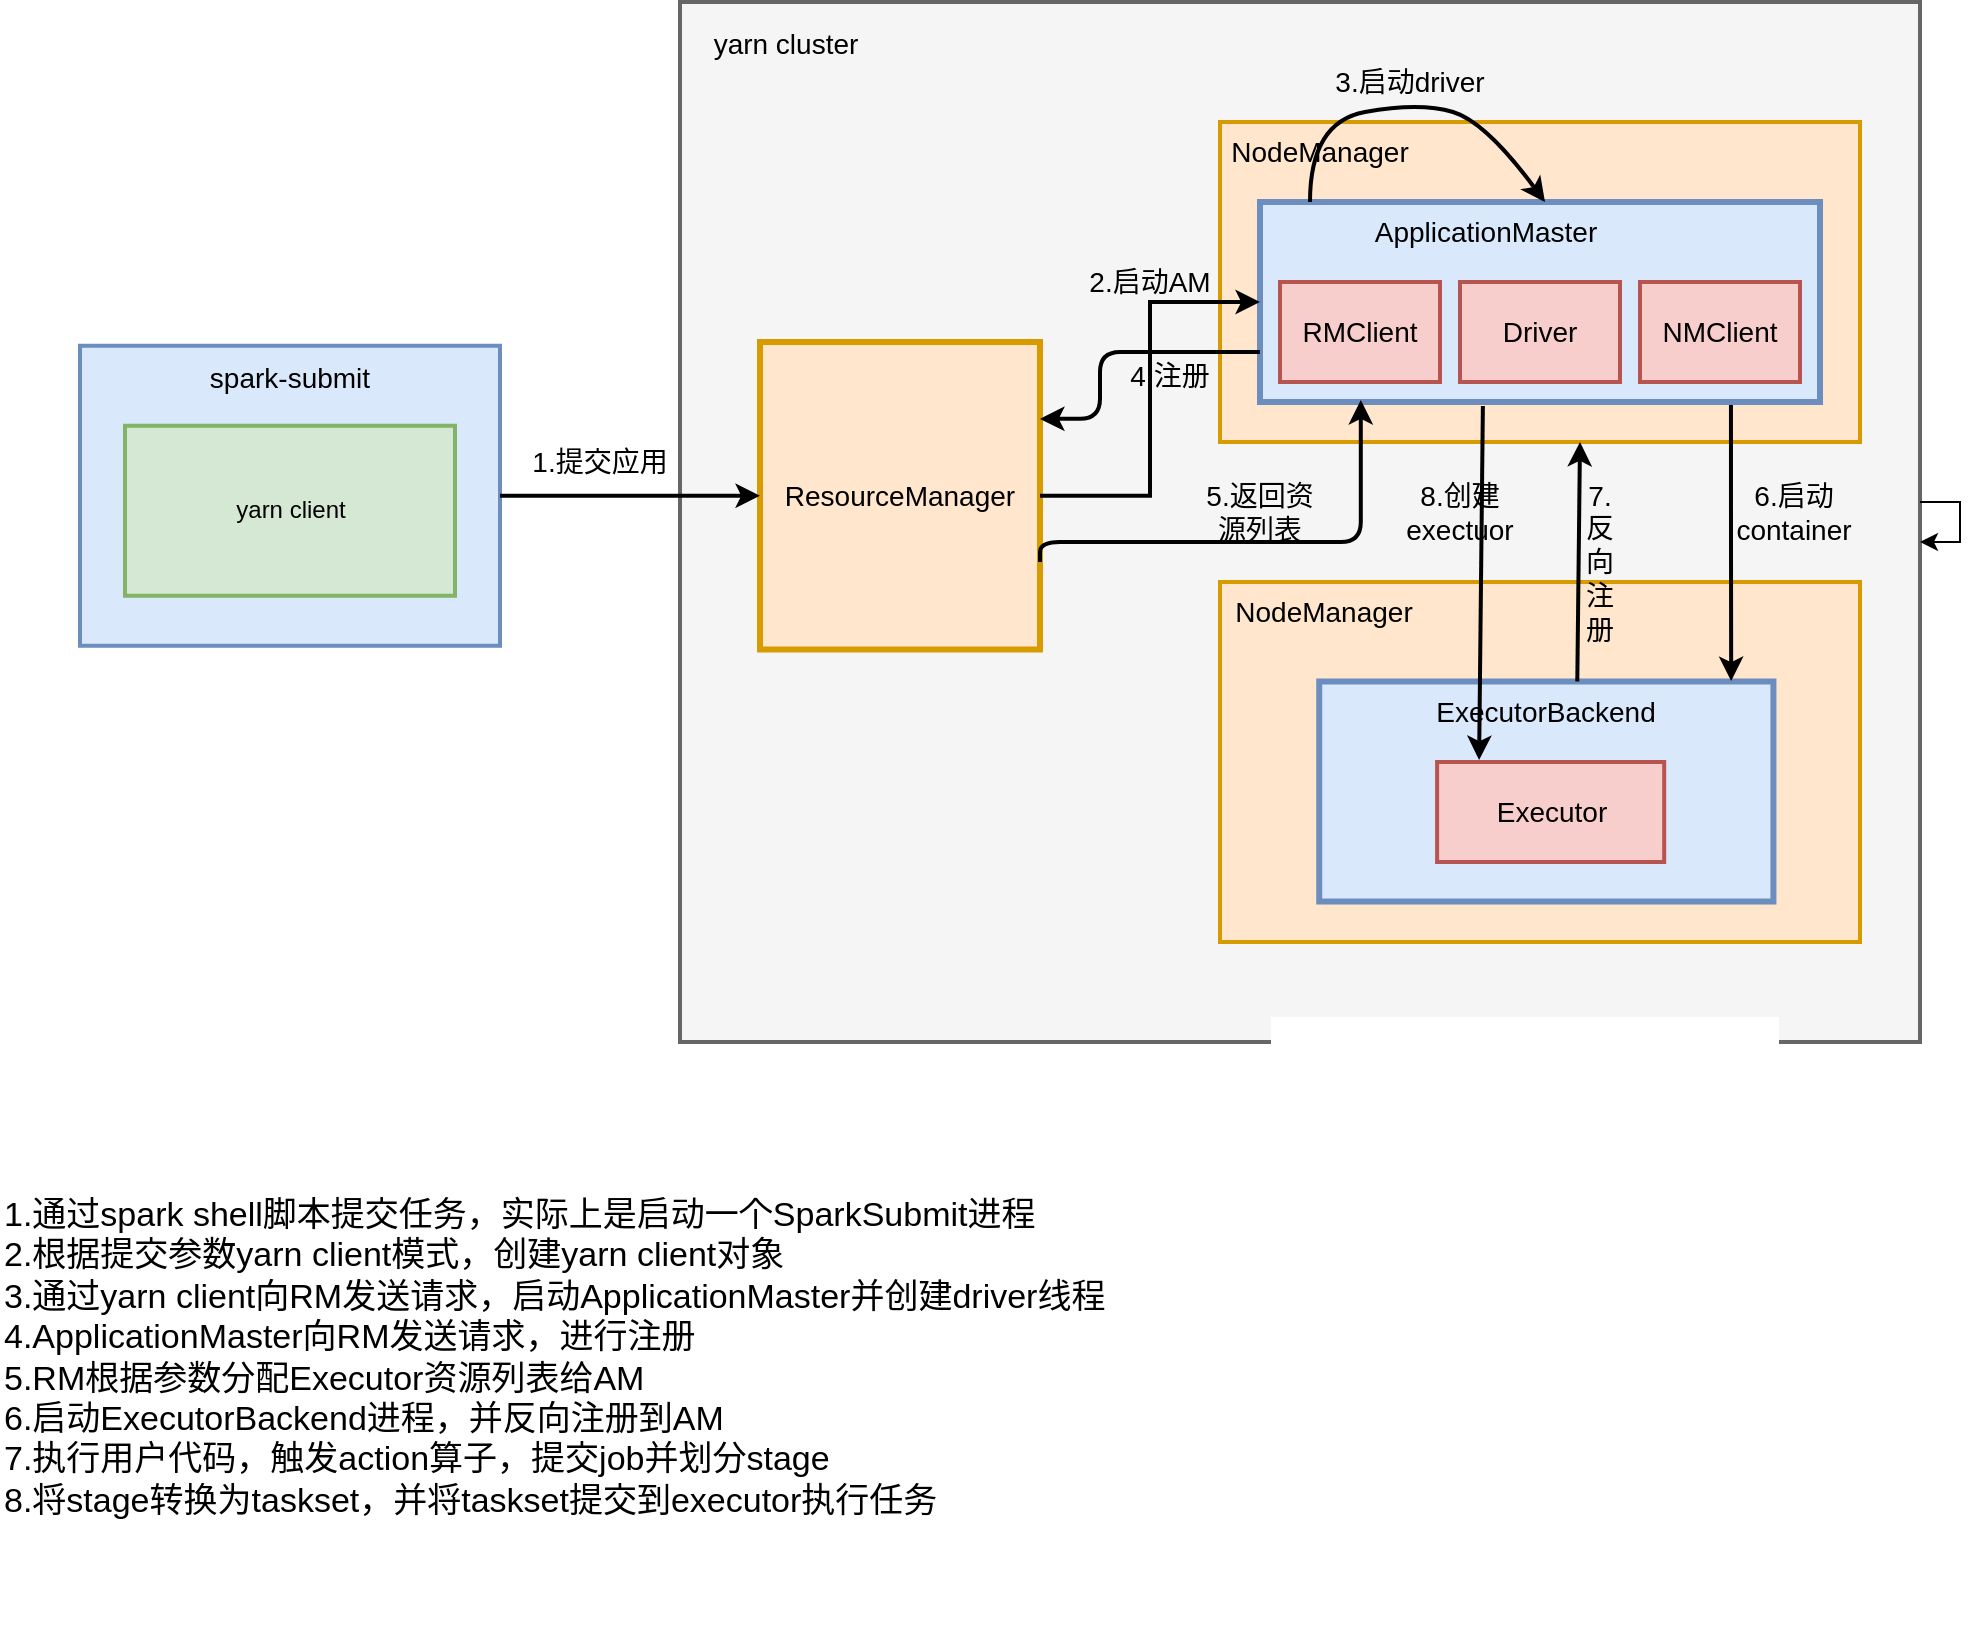 <mxfile version="20.7.4" type="github">
  <diagram id="vL_ZW2GjzOR5XGSFY2h0" name="第 1 页">
    <mxGraphModel dx="1781" dy="616" grid="1" gridSize="10" guides="1" tooltips="1" connect="1" arrows="1" fold="1" page="1" pageScale="1" pageWidth="827" pageHeight="1169" math="0" shadow="0">
      <root>
        <mxCell id="0" />
        <mxCell id="1" parent="0" />
        <mxCell id="IfTZV-X-oj_eFWKhyQgy-4" value="" style="rounded=0;whiteSpace=wrap;html=1;strokeWidth=2;fillColor=#f5f5f5;fontColor=#333333;strokeColor=#666666;" vertex="1" parent="1">
          <mxGeometry x="330" y="90" width="620" height="520" as="geometry" />
        </mxCell>
        <mxCell id="IfTZV-X-oj_eFWKhyQgy-5" value="&lt;font style=&quot;font-size: 14px;&quot;&gt;yarn cluster&lt;/font&gt;" style="text;html=1;strokeColor=none;fillColor=none;align=center;verticalAlign=middle;whiteSpace=wrap;rounded=0;strokeWidth=2;" vertex="1" parent="1">
          <mxGeometry x="338" y="96" width="90" height="30" as="geometry" />
        </mxCell>
        <mxCell id="IfTZV-X-oj_eFWKhyQgy-9" value="ResourceManager" style="rounded=0;whiteSpace=wrap;html=1;strokeWidth=3;fontSize=14;fillColor=#ffe6cc;strokeColor=#d79b00;" vertex="1" parent="1">
          <mxGeometry x="370" y="260" width="140" height="153.75" as="geometry" />
        </mxCell>
        <mxCell id="IfTZV-X-oj_eFWKhyQgy-21" value="" style="group" vertex="1" connectable="0" parent="1">
          <mxGeometry x="30" y="261.88" width="210" height="150" as="geometry" />
        </mxCell>
        <mxCell id="IfTZV-X-oj_eFWKhyQgy-1" value="" style="rounded=0;whiteSpace=wrap;html=1;fillColor=#dae8fc;strokeColor=#6c8ebf;strokeWidth=2;" vertex="1" parent="IfTZV-X-oj_eFWKhyQgy-21">
          <mxGeometry width="210" height="150" as="geometry" />
        </mxCell>
        <mxCell id="IfTZV-X-oj_eFWKhyQgy-2" value="&lt;font style=&quot;font-size: 14px;&quot;&gt;spark-submit&lt;/font&gt;" style="text;html=1;strokeColor=none;fillColor=none;align=center;verticalAlign=middle;whiteSpace=wrap;rounded=0;strokeWidth=2;" vertex="1" parent="IfTZV-X-oj_eFWKhyQgy-21">
          <mxGeometry x="60" y="6" width="90" height="20" as="geometry" />
        </mxCell>
        <mxCell id="IfTZV-X-oj_eFWKhyQgy-3" value="yarn client" style="rounded=0;whiteSpace=wrap;html=1;strokeWidth=2;fillColor=#d5e8d4;strokeColor=#82b366;" vertex="1" parent="IfTZV-X-oj_eFWKhyQgy-21">
          <mxGeometry x="22.5" y="40" width="165" height="85" as="geometry" />
        </mxCell>
        <mxCell id="IfTZV-X-oj_eFWKhyQgy-22" value="" style="edgeStyle=orthogonalEdgeStyle;rounded=0;orthogonalLoop=1;jettySize=auto;html=1;fontSize=14;strokeWidth=2;" edge="1" parent="1" source="IfTZV-X-oj_eFWKhyQgy-1" target="IfTZV-X-oj_eFWKhyQgy-9">
          <mxGeometry relative="1" as="geometry" />
        </mxCell>
        <mxCell id="IfTZV-X-oj_eFWKhyQgy-23" style="edgeStyle=orthogonalEdgeStyle;rounded=0;orthogonalLoop=1;jettySize=auto;html=1;fontSize=14;" edge="1" parent="1" source="IfTZV-X-oj_eFWKhyQgy-4" target="IfTZV-X-oj_eFWKhyQgy-4">
          <mxGeometry relative="1" as="geometry" />
        </mxCell>
        <mxCell id="IfTZV-X-oj_eFWKhyQgy-24" value="1.提交应用" style="text;html=1;strokeColor=none;fillColor=none;align=center;verticalAlign=middle;whiteSpace=wrap;rounded=0;strokeWidth=2;fontSize=14;" vertex="1" parent="1">
          <mxGeometry x="250" y="310" width="80" height="20" as="geometry" />
        </mxCell>
        <mxCell id="IfTZV-X-oj_eFWKhyQgy-26" value="2.启动AM" style="text;html=1;strokeColor=none;fillColor=none;align=center;verticalAlign=middle;whiteSpace=wrap;rounded=0;strokeWidth=2;fontSize=14;" vertex="1" parent="1">
          <mxGeometry x="530" y="215" width="70" height="30" as="geometry" />
        </mxCell>
        <mxCell id="IfTZV-X-oj_eFWKhyQgy-27" value="" style="group" vertex="1" connectable="0" parent="1">
          <mxGeometry x="600" y="150" width="320" height="160" as="geometry" />
        </mxCell>
        <mxCell id="IfTZV-X-oj_eFWKhyQgy-6" value="" style="rounded=0;whiteSpace=wrap;html=1;strokeWidth=2;fontSize=14;fillColor=#ffe6cc;strokeColor=#d79b00;" vertex="1" parent="IfTZV-X-oj_eFWKhyQgy-27">
          <mxGeometry width="320" height="160" as="geometry" />
        </mxCell>
        <mxCell id="IfTZV-X-oj_eFWKhyQgy-10" value="NodeManager" style="text;html=1;strokeColor=none;fillColor=none;align=center;verticalAlign=middle;whiteSpace=wrap;rounded=0;strokeWidth=3;fontSize=14;" vertex="1" parent="IfTZV-X-oj_eFWKhyQgy-27">
          <mxGeometry x="20" width="60" height="30" as="geometry" />
        </mxCell>
        <mxCell id="IfTZV-X-oj_eFWKhyQgy-12" value="" style="rounded=0;whiteSpace=wrap;html=1;strokeWidth=3;fontSize=14;fillColor=#dae8fc;strokeColor=#6c8ebf;" vertex="1" parent="IfTZV-X-oj_eFWKhyQgy-27">
          <mxGeometry x="20" y="40" width="280" height="100" as="geometry" />
        </mxCell>
        <mxCell id="IfTZV-X-oj_eFWKhyQgy-14" value="ApplicationMaster" style="text;html=1;strokeColor=none;fillColor=none;align=center;verticalAlign=middle;whiteSpace=wrap;rounded=0;strokeWidth=3;fontSize=14;" vertex="1" parent="IfTZV-X-oj_eFWKhyQgy-27">
          <mxGeometry x="102.5" y="40" width="60" height="30" as="geometry" />
        </mxCell>
        <mxCell id="IfTZV-X-oj_eFWKhyQgy-16" value="RMClient" style="rounded=0;whiteSpace=wrap;html=1;strokeWidth=2;fontSize=14;fillColor=#f8cecc;strokeColor=#b85450;" vertex="1" parent="IfTZV-X-oj_eFWKhyQgy-27">
          <mxGeometry x="30" y="80" width="80" height="50" as="geometry" />
        </mxCell>
        <mxCell id="IfTZV-X-oj_eFWKhyQgy-17" value="Driver" style="rounded=0;whiteSpace=wrap;html=1;strokeWidth=2;fontSize=14;fillColor=#f8cecc;strokeColor=#b85450;" vertex="1" parent="IfTZV-X-oj_eFWKhyQgy-27">
          <mxGeometry x="120" y="80" width="80" height="50" as="geometry" />
        </mxCell>
        <mxCell id="IfTZV-X-oj_eFWKhyQgy-18" value="NMClient" style="rounded=0;whiteSpace=wrap;html=1;strokeWidth=2;fontSize=14;fillColor=#f8cecc;strokeColor=#b85450;" vertex="1" parent="IfTZV-X-oj_eFWKhyQgy-27">
          <mxGeometry x="210" y="80" width="80" height="50" as="geometry" />
        </mxCell>
        <mxCell id="IfTZV-X-oj_eFWKhyQgy-31" value="" style="endArrow=classic;html=1;strokeWidth=2;fontSize=14;entryX=1;entryY=0;entryDx=0;entryDy=0;curved=1;" edge="1" parent="IfTZV-X-oj_eFWKhyQgy-27">
          <mxGeometry width="50" height="50" relative="1" as="geometry">
            <mxPoint x="45" y="40" as="sourcePoint" />
            <mxPoint x="162.5" y="40" as="targetPoint" />
            <Array as="points">
              <mxPoint x="45" />
              <mxPoint x="100" y="-10" />
              <mxPoint x="133" />
            </Array>
          </mxGeometry>
        </mxCell>
        <mxCell id="IfTZV-X-oj_eFWKhyQgy-28" value="" style="group" vertex="1" connectable="0" parent="1">
          <mxGeometry x="600" y="380" width="320" height="180" as="geometry" />
        </mxCell>
        <mxCell id="IfTZV-X-oj_eFWKhyQgy-8" value="" style="rounded=0;whiteSpace=wrap;html=1;strokeWidth=2;fontSize=14;fillColor=#ffe6cc;strokeColor=#d79b00;" vertex="1" parent="IfTZV-X-oj_eFWKhyQgy-28">
          <mxGeometry width="320" height="180" as="geometry" />
        </mxCell>
        <mxCell id="IfTZV-X-oj_eFWKhyQgy-11" value="NodeManager" style="text;html=1;strokeColor=none;fillColor=none;align=center;verticalAlign=middle;whiteSpace=wrap;rounded=0;strokeWidth=3;fontSize=14;" vertex="1" parent="IfTZV-X-oj_eFWKhyQgy-28">
          <mxGeometry x="20.645" width="61.935" height="30" as="geometry" />
        </mxCell>
        <mxCell id="IfTZV-X-oj_eFWKhyQgy-13" value="" style="rounded=0;whiteSpace=wrap;html=1;strokeWidth=3;fontSize=14;fillColor=#dae8fc;strokeColor=#6c8ebf;" vertex="1" parent="IfTZV-X-oj_eFWKhyQgy-28">
          <mxGeometry x="49.613" y="49.75" width="227.097" height="110" as="geometry" />
        </mxCell>
        <mxCell id="IfTZV-X-oj_eFWKhyQgy-15" value="ExecutorBackend" style="text;html=1;strokeColor=none;fillColor=none;align=center;verticalAlign=middle;whiteSpace=wrap;rounded=0;strokeWidth=3;fontSize=14;" vertex="1" parent="IfTZV-X-oj_eFWKhyQgy-28">
          <mxGeometry x="132.194" y="49.75" width="61.935" height="30" as="geometry" />
        </mxCell>
        <mxCell id="IfTZV-X-oj_eFWKhyQgy-19" value="Executor" style="rounded=0;whiteSpace=wrap;html=1;strokeWidth=2;fontSize=14;fillColor=#f8cecc;strokeColor=#b85450;" vertex="1" parent="IfTZV-X-oj_eFWKhyQgy-28">
          <mxGeometry x="108.548" y="90" width="113.548" height="50" as="geometry" />
        </mxCell>
        <mxCell id="IfTZV-X-oj_eFWKhyQgy-25" style="edgeStyle=orthogonalEdgeStyle;rounded=0;orthogonalLoop=1;jettySize=auto;html=1;entryX=0;entryY=0.5;entryDx=0;entryDy=0;strokeWidth=2;fontSize=14;" edge="1" parent="1" source="IfTZV-X-oj_eFWKhyQgy-9" target="IfTZV-X-oj_eFWKhyQgy-12">
          <mxGeometry relative="1" as="geometry" />
        </mxCell>
        <mxCell id="IfTZV-X-oj_eFWKhyQgy-34" value="3.启动driver" style="text;html=1;strokeColor=none;fillColor=none;align=center;verticalAlign=middle;whiteSpace=wrap;rounded=0;strokeWidth=2;fontSize=14;" vertex="1" parent="1">
          <mxGeometry x="650" y="120" width="90" height="20" as="geometry" />
        </mxCell>
        <mxCell id="IfTZV-X-oj_eFWKhyQgy-35" style="edgeStyle=orthogonalEdgeStyle;orthogonalLoop=1;jettySize=auto;html=1;entryX=1;entryY=0.25;entryDx=0;entryDy=0;strokeWidth=2;fontSize=14;exitX=0;exitY=0.75;exitDx=0;exitDy=0;" edge="1" parent="1" source="IfTZV-X-oj_eFWKhyQgy-12" target="IfTZV-X-oj_eFWKhyQgy-9">
          <mxGeometry relative="1" as="geometry">
            <Array as="points">
              <mxPoint x="540" y="265" />
              <mxPoint x="540" y="298" />
            </Array>
          </mxGeometry>
        </mxCell>
        <mxCell id="IfTZV-X-oj_eFWKhyQgy-36" value="4.注册" style="text;html=1;strokeColor=none;fillColor=none;align=center;verticalAlign=middle;whiteSpace=wrap;rounded=0;strokeWidth=2;fontSize=14;" vertex="1" parent="1">
          <mxGeometry x="540" y="261.88" width="70" height="30" as="geometry" />
        </mxCell>
        <mxCell id="IfTZV-X-oj_eFWKhyQgy-37" style="edgeStyle=orthogonalEdgeStyle;orthogonalLoop=1;jettySize=auto;html=1;entryX=0.907;entryY=-0.002;entryDx=0;entryDy=0;entryPerimeter=0;strokeWidth=2;fontSize=14;exitX=0.841;exitY=1.015;exitDx=0;exitDy=0;exitPerimeter=0;" edge="1" parent="1" source="IfTZV-X-oj_eFWKhyQgy-12" target="IfTZV-X-oj_eFWKhyQgy-13">
          <mxGeometry relative="1" as="geometry" />
        </mxCell>
        <mxCell id="IfTZV-X-oj_eFWKhyQgy-38" value="5.返回资源列表" style="text;html=1;strokeColor=none;fillColor=none;align=center;verticalAlign=middle;whiteSpace=wrap;rounded=0;strokeWidth=2;fontSize=14;" vertex="1" parent="1">
          <mxGeometry x="590" y="330" width="60" height="30" as="geometry" />
        </mxCell>
        <mxCell id="IfTZV-X-oj_eFWKhyQgy-40" value="" style="endArrow=classic;html=1;strokeWidth=2;fontSize=14;entryX=0.18;entryY=0.99;entryDx=0;entryDy=0;entryPerimeter=0;edgeStyle=orthogonalEdgeStyle;" edge="1" parent="1" target="IfTZV-X-oj_eFWKhyQgy-12">
          <mxGeometry width="50" height="50" relative="1" as="geometry">
            <mxPoint x="510" y="370" as="sourcePoint" />
            <mxPoint x="520" y="320" as="targetPoint" />
            <Array as="points">
              <mxPoint x="510" y="360" />
              <mxPoint x="670" y="360" />
            </Array>
          </mxGeometry>
        </mxCell>
        <mxCell id="IfTZV-X-oj_eFWKhyQgy-42" value="6.启动container" style="text;html=1;strokeColor=none;fillColor=none;align=center;verticalAlign=middle;whiteSpace=wrap;rounded=0;strokeWidth=2;fontSize=14;" vertex="1" parent="1">
          <mxGeometry x="857" y="330" width="60" height="30" as="geometry" />
        </mxCell>
        <mxCell id="IfTZV-X-oj_eFWKhyQgy-44" value="" style="endArrow=classic;html=1;strokeWidth=2;fontSize=14;exitX=0.75;exitY=0;exitDx=0;exitDy=0;" edge="1" parent="1" source="IfTZV-X-oj_eFWKhyQgy-15">
          <mxGeometry width="50" height="50" relative="1" as="geometry">
            <mxPoint x="470" y="360" as="sourcePoint" />
            <mxPoint x="780" y="310" as="targetPoint" />
          </mxGeometry>
        </mxCell>
        <mxCell id="IfTZV-X-oj_eFWKhyQgy-45" value="7.反向注册" style="text;html=1;strokeColor=none;fillColor=none;align=center;verticalAlign=middle;whiteSpace=wrap;rounded=0;strokeWidth=2;fontSize=14;" vertex="1" parent="1">
          <mxGeometry x="780" y="350" width="20" height="40" as="geometry" />
        </mxCell>
        <mxCell id="IfTZV-X-oj_eFWKhyQgy-47" value="" style="endArrow=classic;html=1;strokeWidth=2;fontSize=14;exitX=0.398;exitY=1.02;exitDx=0;exitDy=0;exitPerimeter=0;entryX=0.185;entryY=-0.02;entryDx=0;entryDy=0;entryPerimeter=0;" edge="1" parent="1" source="IfTZV-X-oj_eFWKhyQgy-12" target="IfTZV-X-oj_eFWKhyQgy-19">
          <mxGeometry x="1" y="-182" width="50" height="50" relative="1" as="geometry">
            <mxPoint x="710" y="360" as="sourcePoint" />
            <mxPoint x="760" y="310" as="targetPoint" />
            <mxPoint x="51" y="-98" as="offset" />
          </mxGeometry>
        </mxCell>
        <mxCell id="IfTZV-X-oj_eFWKhyQgy-48" value="8.创建exectuor" style="text;html=1;strokeColor=none;fillColor=none;align=center;verticalAlign=middle;whiteSpace=wrap;rounded=0;strokeWidth=2;fontSize=14;" vertex="1" parent="1">
          <mxGeometry x="690" y="330" width="60" height="30" as="geometry" />
        </mxCell>
        <mxCell id="IfTZV-X-oj_eFWKhyQgy-49" value="&lt;font style=&quot;font-size: 17px;&quot;&gt;1.通过spark shell脚本提交任务，实际上是启动一个SparkSubmit进程&lt;br&gt;2.根据提交参数yarn client模式，创建yarn client对象&lt;br&gt;3.通过yarn client向RM发送请求，启动ApplicationMaster并创建driver线程&lt;br&gt;4.ApplicationMaster向RM发送请求，进行注册&lt;br&gt;5.RM根据参数分配Executor资源列表给AM&lt;br&gt;6.启动ExecutorBackend进程，并反向注册到AM&lt;br&gt;7.执行用户代码，触发action算子，提交job并划分stage&lt;br&gt;8.将stage转换为taskset，并将taskset提交到executor执行任务&lt;/font&gt;" style="text;html=1;strokeColor=none;fillColor=none;align=left;verticalAlign=top;whiteSpace=wrap;rounded=0;strokeWidth=2;fontSize=14;" vertex="1" parent="1">
          <mxGeometry x="-10" y="680" width="560" height="230" as="geometry" />
        </mxCell>
      </root>
    </mxGraphModel>
  </diagram>
</mxfile>
